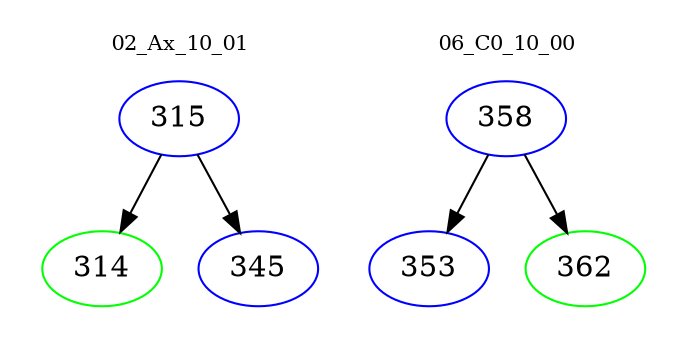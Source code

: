 digraph{
subgraph cluster_0 {
color = white
label = "02_Ax_10_01";
fontsize=10;
T0_315 [label="315", color="blue"]
T0_315 -> T0_314 [color="black"]
T0_314 [label="314", color="green"]
T0_315 -> T0_345 [color="black"]
T0_345 [label="345", color="blue"]
}
subgraph cluster_1 {
color = white
label = "06_C0_10_00";
fontsize=10;
T1_358 [label="358", color="blue"]
T1_358 -> T1_353 [color="black"]
T1_353 [label="353", color="blue"]
T1_358 -> T1_362 [color="black"]
T1_362 [label="362", color="green"]
}
}
